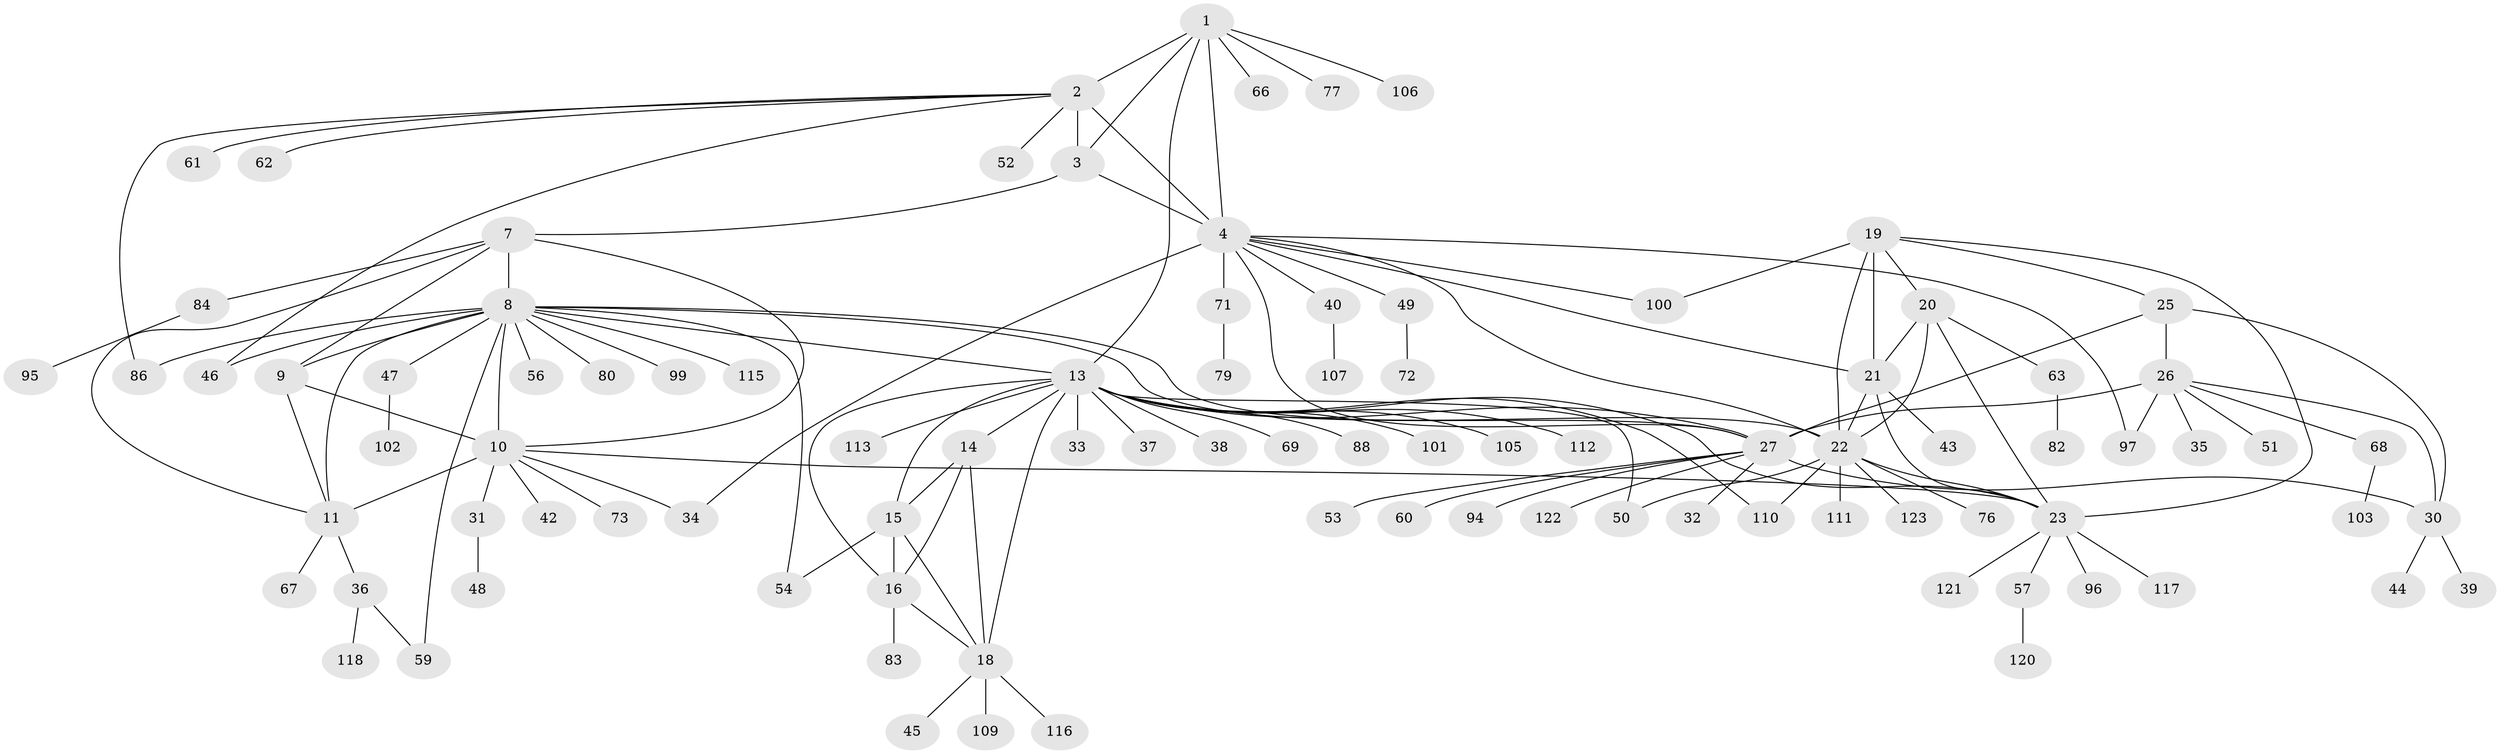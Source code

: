// Generated by graph-tools (version 1.1) at 2025/52/02/27/25 19:52:20]
// undirected, 94 vertices, 134 edges
graph export_dot {
graph [start="1"]
  node [color=gray90,style=filled];
  1 [super="+74"];
  2 [super="+5"];
  3 [super="+55"];
  4 [super="+6"];
  7 [super="+85"];
  8 [super="+41"];
  9;
  10 [super="+12"];
  11 [super="+104"];
  13 [super="+17"];
  14;
  15 [super="+58"];
  16 [super="+89"];
  18 [super="+92"];
  19;
  20 [super="+81"];
  21 [super="+70"];
  22 [super="+24"];
  23 [super="+114"];
  25 [super="+119"];
  26 [super="+28"];
  27 [super="+29"];
  30 [super="+91"];
  31;
  32;
  33;
  34;
  35;
  36 [super="+90"];
  37;
  38;
  39;
  40 [super="+87"];
  42;
  43;
  44;
  45;
  46;
  47 [super="+98"];
  48;
  49 [super="+65"];
  50;
  51;
  52;
  53;
  54 [super="+64"];
  56;
  57;
  59;
  60;
  61;
  62;
  63 [super="+75"];
  66;
  67;
  68;
  69;
  71;
  72;
  73;
  76;
  77 [super="+78"];
  79;
  80;
  82;
  83;
  84 [super="+93"];
  86;
  88;
  94;
  95 [super="+108"];
  96;
  97;
  99;
  100;
  101;
  102;
  103;
  105;
  106;
  107;
  109;
  110;
  111;
  112;
  113;
  115;
  116;
  117;
  118;
  120;
  121;
  122;
  123;
  1 -- 2 [weight=2];
  1 -- 3;
  1 -- 4 [weight=2];
  1 -- 13;
  1 -- 66;
  1 -- 77;
  1 -- 106;
  2 -- 3 [weight=2];
  2 -- 4 [weight=4];
  2 -- 46;
  2 -- 52;
  2 -- 62;
  2 -- 86;
  2 -- 61;
  3 -- 4 [weight=2];
  3 -- 7;
  4 -- 27;
  4 -- 71;
  4 -- 100;
  4 -- 97;
  4 -- 34;
  4 -- 40;
  4 -- 49;
  4 -- 22;
  4 -- 21;
  7 -- 8;
  7 -- 9;
  7 -- 10 [weight=2];
  7 -- 11;
  7 -- 84;
  8 -- 9;
  8 -- 10 [weight=2];
  8 -- 11;
  8 -- 13;
  8 -- 46;
  8 -- 47;
  8 -- 56;
  8 -- 80;
  8 -- 86;
  8 -- 115;
  8 -- 59;
  8 -- 99;
  8 -- 22;
  8 -- 27;
  8 -- 54;
  9 -- 10 [weight=2];
  9 -- 11;
  10 -- 11 [weight=2];
  10 -- 34;
  10 -- 42;
  10 -- 73;
  10 -- 23;
  10 -- 31;
  11 -- 36;
  11 -- 67;
  13 -- 14 [weight=2];
  13 -- 15 [weight=2];
  13 -- 16 [weight=2];
  13 -- 18 [weight=2];
  13 -- 23;
  13 -- 37;
  13 -- 38;
  13 -- 50;
  13 -- 69;
  13 -- 88;
  13 -- 101;
  13 -- 105;
  13 -- 110;
  13 -- 27;
  13 -- 33;
  13 -- 112;
  13 -- 113;
  14 -- 15;
  14 -- 16;
  14 -- 18;
  15 -- 16;
  15 -- 18;
  15 -- 54;
  16 -- 18;
  16 -- 83;
  18 -- 45;
  18 -- 116;
  18 -- 109;
  19 -- 20;
  19 -- 21;
  19 -- 22 [weight=2];
  19 -- 23;
  19 -- 25;
  19 -- 100;
  20 -- 21;
  20 -- 22 [weight=2];
  20 -- 23;
  20 -- 63;
  21 -- 22 [weight=2];
  21 -- 23;
  21 -- 43;
  22 -- 23 [weight=2];
  22 -- 50;
  22 -- 76;
  22 -- 110;
  22 -- 111;
  22 -- 123;
  23 -- 57;
  23 -- 96;
  23 -- 117;
  23 -- 121;
  25 -- 26 [weight=2];
  25 -- 27 [weight=2];
  25 -- 30;
  26 -- 27 [weight=4];
  26 -- 30 [weight=2];
  26 -- 68;
  26 -- 97;
  26 -- 51;
  26 -- 35;
  27 -- 30 [weight=2];
  27 -- 32;
  27 -- 53;
  27 -- 94;
  27 -- 122;
  27 -- 60;
  30 -- 39;
  30 -- 44;
  31 -- 48;
  36 -- 59;
  36 -- 118;
  40 -- 107;
  47 -- 102;
  49 -- 72;
  57 -- 120;
  63 -- 82;
  68 -- 103;
  71 -- 79;
  84 -- 95;
}

